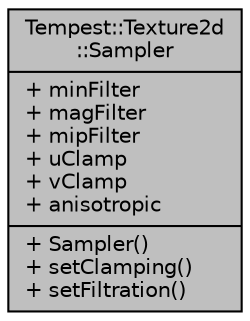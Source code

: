 digraph "Tempest::Texture2d::Sampler"
{
  edge [fontname="Helvetica",fontsize="10",labelfontname="Helvetica",labelfontsize="10"];
  node [fontname="Helvetica",fontsize="10",shape=record];
  Node1 [label="{Tempest::Texture2d\l::Sampler\n|+ minFilter\l+ magFilter\l+ mipFilter\l+ uClamp\l+ vClamp\l+ anisotropic\l|+ Sampler()\l+ setClamping()\l+ setFiltration()\l}",height=0.2,width=0.4,color="black", fillcolor="grey75", style="filled", fontcolor="black"];
}
